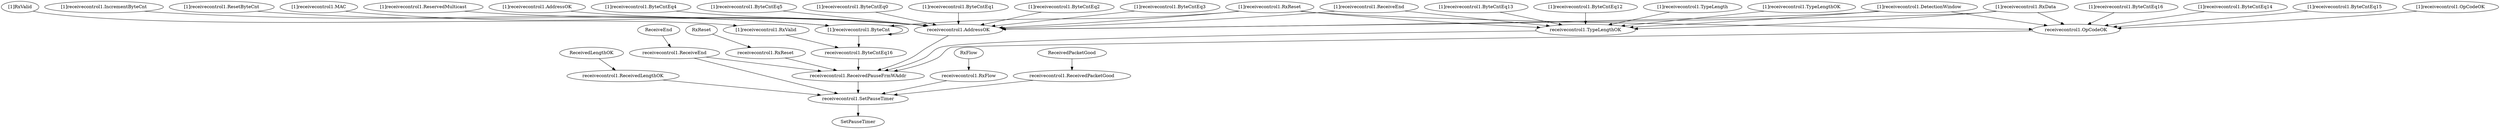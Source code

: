 digraph "" {
	ReceiveEnd	 [complexity=7,
		importance=0.0557251220835,
		rank=0.00796073172621];
	"receivecontrol1.ReceiveEnd"	 [complexity=7,
		importance=0.0527349439377,
		rank=0.00753356341968];
	ReceiveEnd -> "receivecontrol1.ReceiveEnd";
	"[1]receivecontrol1.ByteCnt"	 [complexity=15,
		importance=0.0446692463781,
		rank=0.00297794975854];
	"[1]receivecontrol1.ByteCnt" -> "[1]receivecontrol1.ByteCnt";
	"receivecontrol1.ByteCntEq16"	 [complexity=10,
		importance=0.0275525959761,
		rank=0.00275525959761];
	"[1]receivecontrol1.ByteCnt" -> "receivecontrol1.ByteCntEq16";
	SetPauseTimer	 [complexity=0,
		importance=0.0046322666661,
		rank=0.0];
	"[1]receivecontrol1.ByteCntEq4"	 [complexity=12,
		importance=0.169415381469,
		rank=0.0141179484557];
	"receivecontrol1.AddressOK"	 [complexity=10,
		importance=0.0553291990455,
		rank=0.00553291990455];
	"[1]receivecontrol1.ByteCntEq4" -> "receivecontrol1.AddressOK";
	"[1]receivecontrol1.ByteCntEq5"	 [complexity=12,
		importance=0.114086182423,
		rank=0.00950718186859];
	"[1]receivecontrol1.ByteCntEq5" -> "receivecontrol1.AddressOK";
	"[1]receivecontrol1.ByteCntEq0"	 [complexity=12,
		importance=0.39073217765,
		rank=0.0325610148042];
	"[1]receivecontrol1.ByteCntEq0" -> "receivecontrol1.AddressOK";
	"[1]receivecontrol1.ByteCntEq1"	 [complexity=12,
		importance=0.335402978605,
		rank=0.0279502482171];
	"[1]receivecontrol1.ByteCntEq1" -> "receivecontrol1.AddressOK";
	"[1]receivecontrol1.ByteCntEq2"	 [complexity=12,
		importance=0.280073779559,
		rank=0.02333948163];
	"[1]receivecontrol1.ByteCntEq2" -> "receivecontrol1.AddressOK";
	"[1]receivecontrol1.ByteCntEq3"	 [complexity=12,
		importance=0.224744580514,
		rank=0.0187287150428];
	"[1]receivecontrol1.ByteCntEq3" -> "receivecontrol1.AddressOK";
	"[1]receivecontrol1.MAC"	 [complexity=45,
		importance=0.335463753253,
		rank=0.00745475007229];
	"[1]receivecontrol1.MAC" -> "receivecontrol1.AddressOK";
	"[1]receivecontrol1.DetectionWindow"	 [complexity=14,
		importance=0.178433036187,
		rank=0.0127452168705];
	"[1]receivecontrol1.DetectionWindow" -> "receivecontrol1.AddressOK";
	"receivecontrol1.TypeLengthOK"	 [complexity=10,
		importance=0.0348572672087,
		rank=0.00348572672087];
	"[1]receivecontrol1.DetectionWindow" -> "receivecontrol1.TypeLengthOK";
	"receivecontrol1.OpCodeOK"	 [complexity=10,
		importance=0.0335203879989,
		rank=0.00335203879989];
	"[1]receivecontrol1.DetectionWindow" -> "receivecontrol1.OpCodeOK";
	"[1]receivecontrol1.ByteCntEq16"	 [complexity=11,
		importance=0.103988948329,
		rank=0.00945354075717];
	"[1]receivecontrol1.ByteCntEq16" -> "receivecontrol1.OpCodeOK";
	"[1]receivecontrol1.ReservedMulticast"	 [complexity=45,
		importance=0.334965372419,
		rank=0.00744367494263];
	"[1]receivecontrol1.ReservedMulticast" -> "receivecontrol1.AddressOK";
	"[1]receivecontrol1.RxValid"	 [complexity=13,
		importance=0.0320379166258,
		rank=0.00246445512507];
	"[1]receivecontrol1.RxValid" -> "receivecontrol1.ByteCntEq16";
	"[1]receivecontrol1.ByteCntEq14"	 [complexity=15,
		importance=0.07046856033,
		rank=0.004697904022];
	"[1]receivecontrol1.ByteCntEq14" -> "receivecontrol1.OpCodeOK";
	ReceivedLengthOK	 [complexity=6,
		importance=0.0219594138478,
		rank=0.00365990230796];
	"receivecontrol1.ReceivedLengthOK"	 [complexity=6,
		importance=0.018969235702,
		rank=0.00316153928367];
	ReceivedLengthOK -> "receivecontrol1.ReceivedLengthOK";
	"[1]receivecontrol1.AddressOK"	 [complexity=40,
		importance=0.307850382629,
		rank=0.00769625956572];
	"[1]receivecontrol1.AddressOK" -> "receivecontrol1.AddressOK";
	"receivecontrol1.RxReset"	 [complexity=7,
		importance=0.0768597555817,
		rank=0.0109799650831];
	"receivecontrol1.ReceivedPauseFrmWAddr"	 [complexity=6,
		importance=0.024124811644,
		rank=0.00402080194067];
	"receivecontrol1.RxReset" -> "receivecontrol1.ReceivedPauseFrmWAddr";
	"receivecontrol1.AddressOK" -> "receivecontrol1.ReceivedPauseFrmWAddr";
	"[1]receivecontrol1.ByteCntEq15"	 [complexity=16,
		importance=0.07046856033,
		rank=0.00440428502062];
	"[1]receivecontrol1.ByteCntEq15" -> "receivecontrol1.OpCodeOK";
	"receivecontrol1.SetPauseTimer"	 [complexity=0,
		importance=0.0144839150523,
		rank=0.0];
	"receivecontrol1.ReceivedPauseFrmWAddr" -> "receivecontrol1.SetPauseTimer";
	"[1]receivecontrol1.ByteCntEq13"	 [complexity=17,
		importance=0.107999585958,
		rank=0.00635291682108];
	"[1]receivecontrol1.ByteCntEq13" -> "receivecontrol1.TypeLengthOK";
	RxReset	 [complexity=7,
		importance=0.0798499337275,
		rank=0.0114071333896];
	RxReset -> "receivecontrol1.RxReset";
	"[1]receivecontrol1.ReceiveEnd"	 [complexity=11,
		importance=0.0393425878585,
		rank=0.00357659889622];
	"[1]receivecontrol1.ReceiveEnd" -> "receivecontrol1.AddressOK";
	"[1]receivecontrol1.ReceiveEnd" -> "receivecontrol1.TypeLengthOK";
	"receivecontrol1.ByteCntEq16" -> "receivecontrol1.ReceivedPauseFrmWAddr";
	"[1]receivecontrol1.RxData"	 [complexity=19,
		importance=0.0741998550672,
		rank=0.00390525552985];
	"[1]receivecontrol1.RxData" -> "receivecontrol1.AddressOK";
	"[1]receivecontrol1.RxData" -> "receivecontrol1.TypeLengthOK";
	"[1]receivecontrol1.RxData" -> "receivecontrol1.OpCodeOK";
	"receivecontrol1.RxFlow"	 [complexity=6,
		importance=0.018969235702,
		rank=0.00316153928367];
	"receivecontrol1.RxFlow" -> "receivecontrol1.SetPauseTimer";
	"receivecontrol1.ReceivedPacketGood"	 [complexity=6,
		importance=0.018969235702,
		rank=0.00316153928367];
	"receivecontrol1.ReceivedPacketGood" -> "receivecontrol1.SetPauseTimer";
	"[1]receivecontrol1.ByteCntEq12"	 [complexity=16,
		importance=0.142856853167,
		rank=0.00892855332294];
	"[1]receivecontrol1.ByteCntEq12" -> "receivecontrol1.TypeLengthOK";
	"[1]receivecontrol1.OpCodeOK"	 [complexity=14,
		importance=0.0429159643538,
		rank=0.00306542602527];
	"[1]receivecontrol1.OpCodeOK" -> "receivecontrol1.OpCodeOK";
	"[1]receivecontrol1.IncrementByteCnt"	 [complexity=14,
		importance=0.0428040113559,
		rank=0.00305742938256];
	"[1]receivecontrol1.IncrementByteCnt" -> "[1]receivecontrol1.ByteCnt";
	"receivecontrol1.TypeLengthOK" -> "receivecontrol1.ReceivedPauseFrmWAddr";
	ReceivedPacketGood	 [complexity=6,
		importance=0.0219594138478,
		rank=0.00365990230796];
	ReceivedPacketGood -> "receivecontrol1.ReceivedPacketGood";
	"[1]RxValid"	 [complexity=13,
		importance=0.0350280947716,
		rank=0.00269446882858];
	"[1]RxValid" -> "[1]receivecontrol1.RxValid";
	"[1]receivecontrol1.TypeLength"	 [complexity=19,
		importance=0.0727047125632,
		rank=0.00382656381912];
	"[1]receivecontrol1.TypeLength" -> "receivecontrol1.TypeLengthOK";
	"[1]receivecontrol1.TypeLengthOK"	 [complexity=15,
		importance=0.0455897227735,
		rank=0.00303931485157];
	"[1]receivecontrol1.TypeLengthOK" -> "receivecontrol1.TypeLengthOK";
	"receivecontrol1.SetPauseTimer" -> SetPauseTimer;
	"receivecontrol1.ReceivedLengthOK" -> "receivecontrol1.SetPauseTimer";
	"[1]receivecontrol1.ResetByteCnt"	 [complexity=14,
		importance=0.0757727082008,
		rank=0.00541233630006];
	"[1]receivecontrol1.ResetByteCnt" -> "[1]receivecontrol1.ByteCnt";
	RxFlow	 [complexity=6,
		importance=0.0219594138478,
		rank=0.00365990230796];
	RxFlow -> "receivecontrol1.RxFlow";
	"receivecontrol1.OpCodeOK" -> "receivecontrol1.ReceivedPauseFrmWAddr";
	"receivecontrol1.ReceiveEnd" -> "receivecontrol1.ReceivedPauseFrmWAddr";
	"receivecontrol1.ReceiveEnd" -> "receivecontrol1.SetPauseTimer";
	"[1]receivecontrol1.RxReset"	 [complexity=11,
		importance=0.143914389485,
		rank=0.0130831263168];
	"[1]receivecontrol1.RxReset" -> "[1]receivecontrol1.ByteCnt";
	"[1]receivecontrol1.RxReset" -> "receivecontrol1.AddressOK";
	"[1]receivecontrol1.RxReset" -> "receivecontrol1.TypeLengthOK";
	"[1]receivecontrol1.RxReset" -> "receivecontrol1.OpCodeOK";
}
